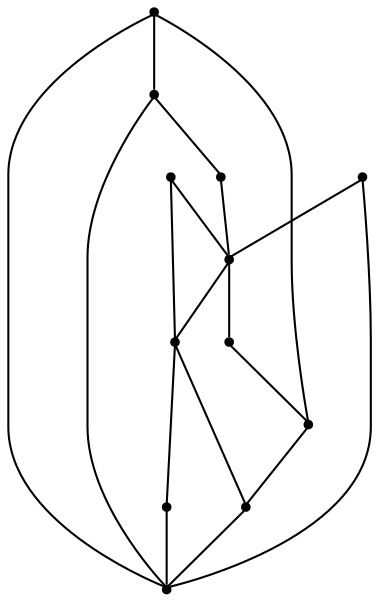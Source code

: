 graph {
  node [shape=point,comment="{\"directed\":false,\"doi\":\"10.1007/3-540-37623-2_13\",\"figure\":\"9 (3)\"}"]

  v0 [pos="446.7206340179089,1469.735293918186"]
  v1 [pos="446.7206340179089,1402.2602929009336"]
  v2 [pos="412.98000241874814,1435.9978569878476"]
  v3 [pos="311.75810762126594,1570.952055189345"]
  v4 [pos="244.27271145070512,1402.2602929009336"]
  v5 [pos="345.4986756362384,1469.735293918186"]
  v6 [pos="345.4986756362384,1435.9978569878476"]
  v7 [pos="278.0174760221052,1435.9978569878476"]
  v8 [pos="311.75810762126594,1503.4728580051"]
  v9 [pos="311.75810762126594,1537.2144911024309"]
  v10 [pos="311.75810762126594,1469.735293918186"]
  v11 [pos="244.27271145070512,1570.952055189345"]

  v0 -- v1 [id="-1",pos="446.7206340179089,1469.735293918186 480.4612656170696,1469.7353574964739 480.4612656170696,1469.7353574964739 480.4612656170696,1469.7353574964739 480.4612656170696,1402.2602293226457 480.4612656170696,1402.2602293226457 480.4612656170696,1402.2602293226457 446.7206340179089,1402.2602929009336 446.7206340179089,1402.2602929009336 446.7206340179089,1402.2602929009336"]
  v4 -- v7 [id="-2",pos="244.27271145070512,1402.2602929009336 244.2726478665168,1435.9977934095598 244.2726478665168,1435.9977934095598 244.2726478665168,1435.9977934095598 278.0174760221052,1435.9978569878476 278.0174760221052,1435.9978569878476 278.0174760221052,1435.9978569878476"]
  v7 -- v11 [id="-3",pos="278.0174760221052,1435.9978569878476 244.2726478665168,1469.7353574964739 244.2726478665168,1469.7353574964739 244.2726478665168,1469.7353574964739 244.27271145070512,1570.952055189345 244.27271145070512,1570.952055189345 244.27271145070512,1570.952055189345"]
  v7 -- v8 [id="-4",pos="278.0174760221052,1435.9978569878476 278.01334304986585,1503.4727944268125 278.01334304986585,1503.4727944268125 278.01334304986585,1503.4727944268125 311.75810762126594,1503.4728580051 311.75810762126594,1503.4728580051 311.75810762126594,1503.4728580051"]
  v10 -- v7 [id="-5",pos="311.75810762126594,1469.735293918186 278.0174760221052,1435.9978569878476 278.0174760221052,1435.9978569878476 278.0174760221052,1435.9978569878476"]
  v8 -- v9 [id="-6",pos="311.75810762126594,1503.4728580051 311.75810762126594,1537.2144911024309 311.75810762126594,1537.2144911024309 311.75810762126594,1537.2144911024309"]
  v10 -- v8 [id="-7",pos="311.75810762126594,1469.735293918186 311.75810762126594,1503.4728580051 311.75810762126594,1503.4728580051 311.75810762126594,1503.4728580051"]
  v9 -- v2 [id="-8",pos="311.75810762126594,1537.2144911024309 412.98000241874814,1537.2103585137265 412.98000241874814,1537.2103585137265 412.98000241874814,1537.2103585137265 412.98000241874814,1435.9978569878476 412.98000241874814,1435.9978569878476 412.98000241874814,1435.9978569878476"]
  v8 -- v5 [id="-9",pos="311.75810762126594,1503.4728580051 345.49873922042667,1503.4727944268125 345.49873922042667,1503.4727944268125 345.49873922042667,1503.4727944268125 345.4986756362384,1469.735293918186 345.4986756362384,1469.735293918186 345.4986756362384,1469.735293918186"]
  v6 -- v2 [id="-10",pos="345.4986756362384,1435.9978569878476 412.98000241874814,1435.9978569878476 412.98000241874814,1435.9978569878476 412.98000241874814,1435.9978569878476"]
  v5 -- v2 [id="-11",pos="345.4986756362384,1469.735293918186 379.2393708195874,1469.7353574964739 379.2393708195874,1469.7353574964739 379.2393708195874,1469.7353574964739 412.98000241874814,1435.9978569878476 412.98000241874814,1435.9978569878476 412.98000241874814,1435.9978569878476"]
  v6 -- v7 [id="-12",pos="345.4986756362384,1435.9978569878476 278.0174760221052,1435.9978569878476 278.0174760221052,1435.9978569878476 278.0174760221052,1435.9978569878476"]
  v2 -- v0 [id="-13",pos="412.98000241874814,1435.9978569878476 446.7206340179089,1469.735293918186 446.7206340179089,1469.735293918186 446.7206340179089,1469.735293918186"]
  v1 -- v4 [id="-14",pos="446.7206340179089,1402.2602929009336 244.27271145070512,1402.2602929009336 244.27271145070512,1402.2602929009336 244.27271145070512,1402.2602929009336"]
  v3 -- v0 [id="-15",pos="311.75810762126594,1570.952055189345 446.7206340179089,1570.951991611057 446.7206340179089,1570.951991611057 446.7206340179089,1570.951991611057 446.7206340179089,1469.735293918186 446.7206340179089,1469.735293918186 446.7206340179089,1469.735293918186"]
  v2 -- v1 [id="-16",pos="412.98000241874814,1435.9978569878476 446.7206340179089,1435.9977934095598 446.7206340179089,1435.9977934095598 446.7206340179089,1435.9977934095598 446.7206340179089,1402.2602929009336 446.7206340179089,1402.2602929009336 446.7206340179089,1402.2602929009336"]
  v11 -- v3 [id="-17",pos="244.27271145070512,1570.952055189345 311.75810762126594,1570.952055189345 311.75810762126594,1570.952055189345 311.75810762126594,1570.952055189345"]
  v3 -- v9 [id="-18",pos="311.75810762126594,1570.952055189345 311.75810762126594,1537.2144911024309 311.75810762126594,1537.2144911024309 311.75810762126594,1537.2144911024309"]
}